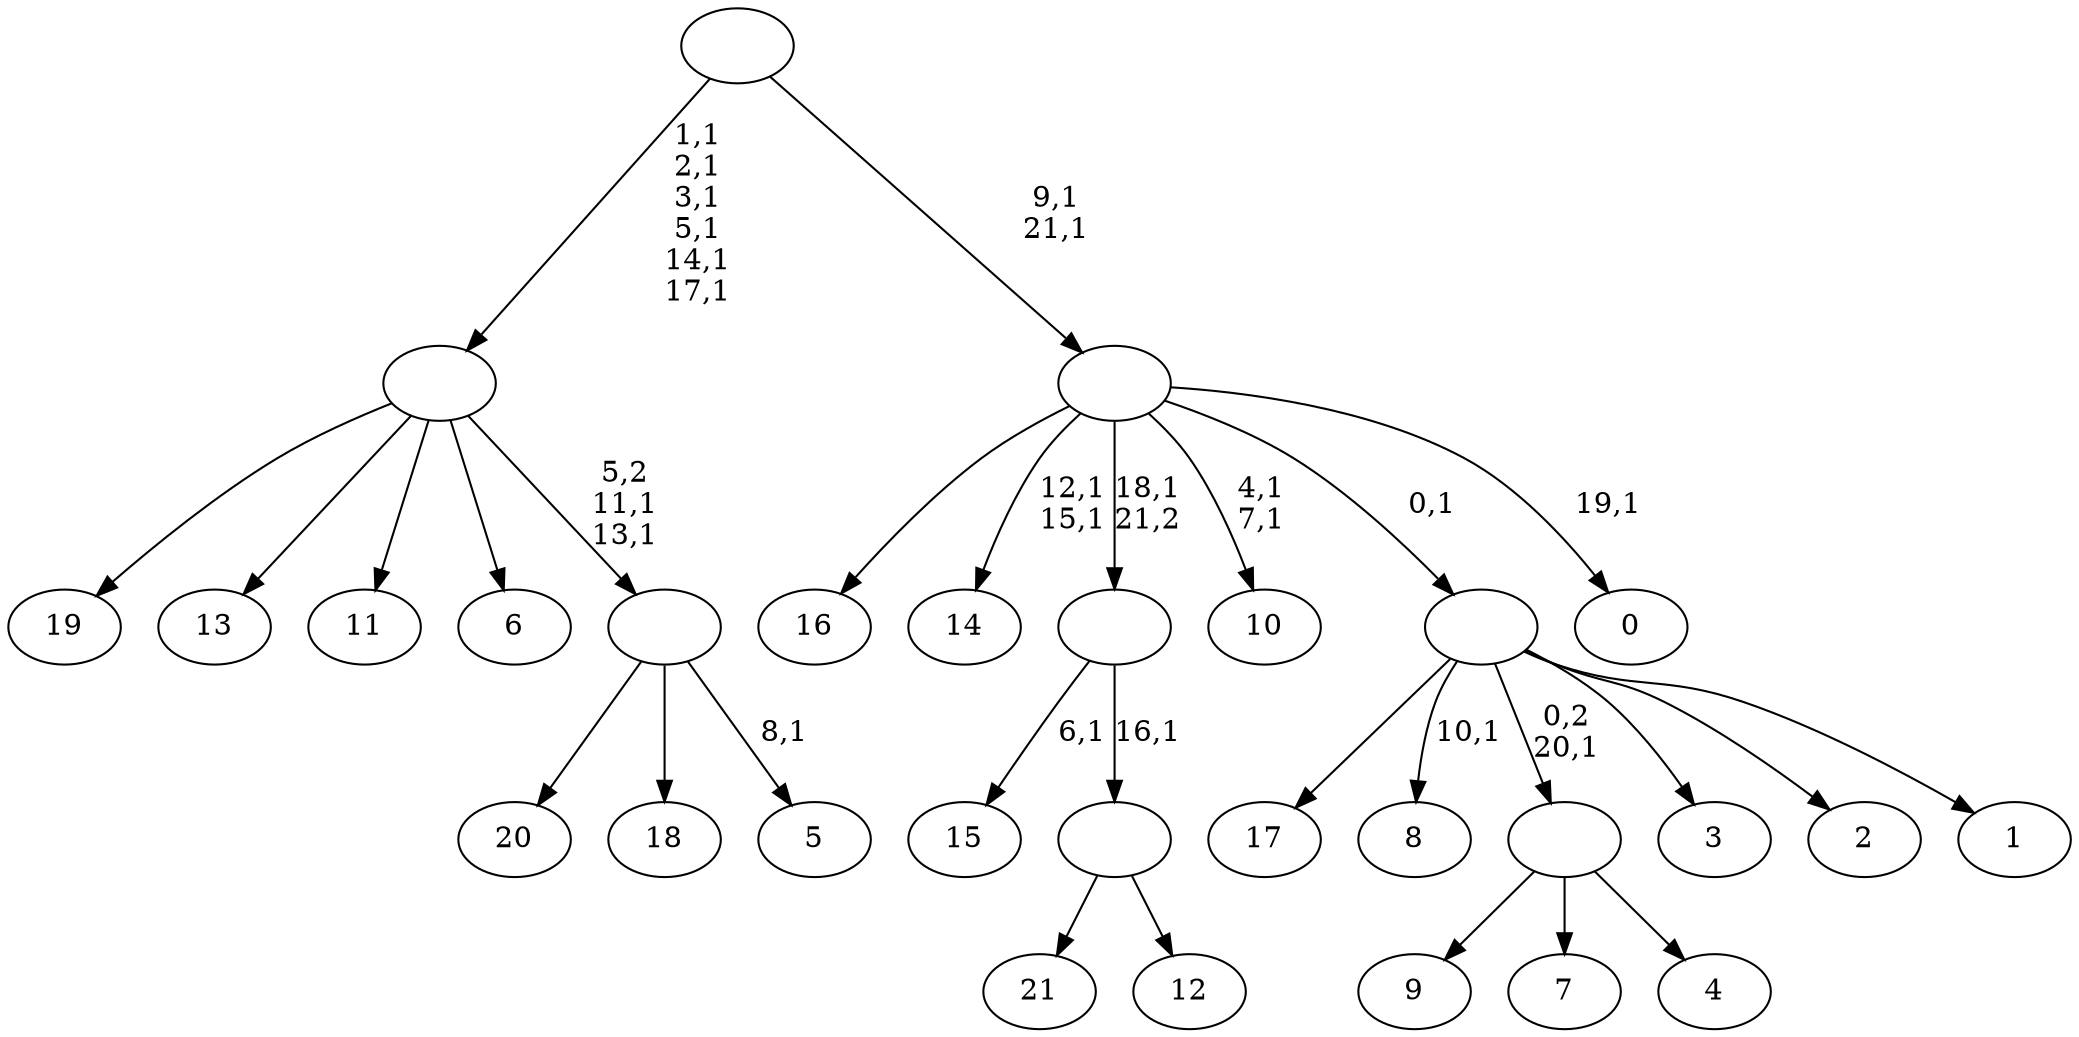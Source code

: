 digraph T {
	44 [label="21"]
	43 [label="20"]
	42 [label="19"]
	41 [label="18"]
	40 [label="17"]
	39 [label="16"]
	38 [label="15"]
	36 [label="14"]
	33 [label="13"]
	32 [label="12"]
	31 [label=""]
	30 [label=""]
	29 [label="11"]
	28 [label="10"]
	25 [label="9"]
	24 [label="8"]
	22 [label="7"]
	21 [label="6"]
	20 [label="5"]
	18 [label=""]
	16 [label=""]
	10 [label="4"]
	9 [label=""]
	8 [label="3"]
	7 [label="2"]
	6 [label="1"]
	5 [label=""]
	4 [label="0"]
	2 [label=""]
	0 [label=""]
	31 -> 44 [label=""]
	31 -> 32 [label=""]
	30 -> 38 [label="6,1"]
	30 -> 31 [label="16,1"]
	18 -> 20 [label="8,1"]
	18 -> 43 [label=""]
	18 -> 41 [label=""]
	16 -> 18 [label="5,2\n11,1\n13,1"]
	16 -> 42 [label=""]
	16 -> 33 [label=""]
	16 -> 29 [label=""]
	16 -> 21 [label=""]
	9 -> 25 [label=""]
	9 -> 22 [label=""]
	9 -> 10 [label=""]
	5 -> 24 [label="10,1"]
	5 -> 40 [label=""]
	5 -> 9 [label="0,2\n20,1"]
	5 -> 8 [label=""]
	5 -> 7 [label=""]
	5 -> 6 [label=""]
	2 -> 4 [label="19,1"]
	2 -> 28 [label="4,1\n7,1"]
	2 -> 36 [label="12,1\n15,1"]
	2 -> 39 [label=""]
	2 -> 30 [label="18,1\n21,2"]
	2 -> 5 [label="0,1"]
	0 -> 2 [label="9,1\n21,1"]
	0 -> 16 [label="1,1\n2,1\n3,1\n5,1\n14,1\n17,1"]
}
